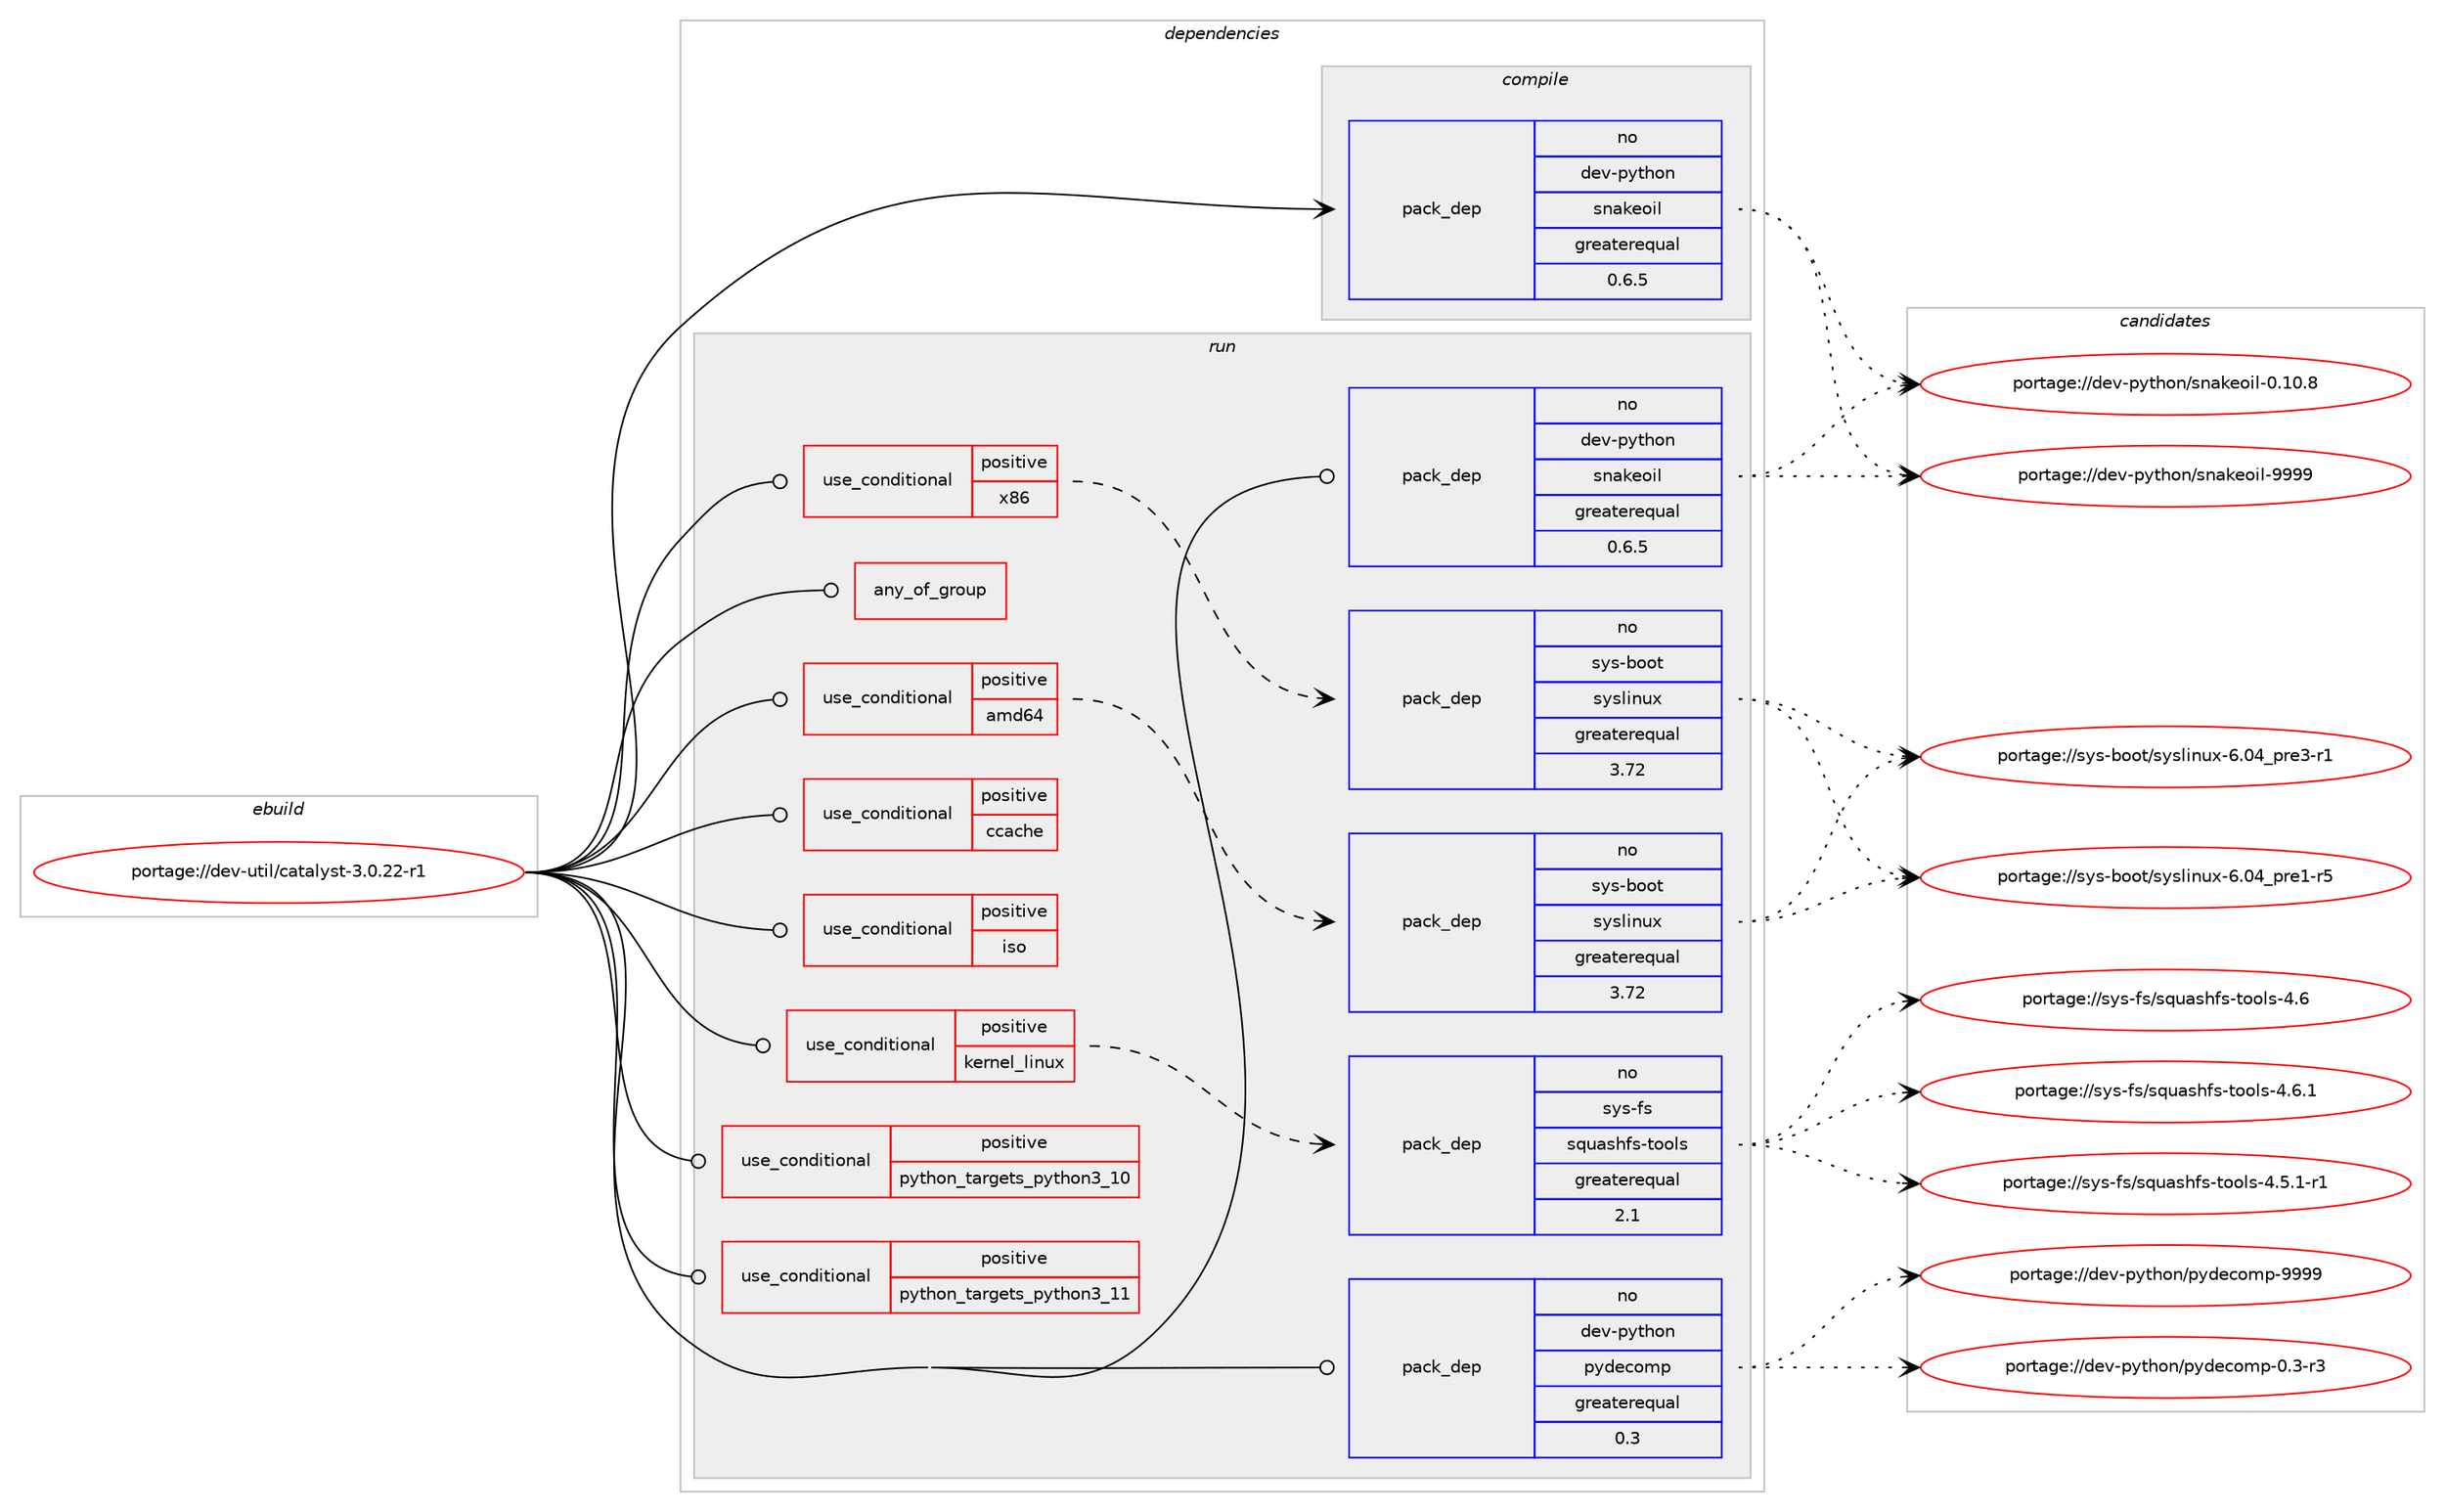 digraph prolog {

# *************
# Graph options
# *************

newrank=true;
concentrate=true;
compound=true;
graph [rankdir=LR,fontname=Helvetica,fontsize=10,ranksep=1.5];#, ranksep=2.5, nodesep=0.2];
edge  [arrowhead=vee];
node  [fontname=Helvetica,fontsize=10];

# **********
# The ebuild
# **********

subgraph cluster_leftcol {
color=gray;
rank=same;
label=<<i>ebuild</i>>;
id [label="portage://dev-util/catalyst-3.0.22-r1", color=red, width=4, href="../dev-util/catalyst-3.0.22-r1.svg"];
}

# ****************
# The dependencies
# ****************

subgraph cluster_midcol {
color=gray;
label=<<i>dependencies</i>>;
subgraph cluster_compile {
fillcolor="#eeeeee";
style=filled;
label=<<i>compile</i>>;
# *** BEGIN UNKNOWN DEPENDENCY TYPE (TODO) ***
# id -> package_dependency(portage://dev-util/catalyst-3.0.22-r1,install,no,app-text,asciidoc,none,[,,],[],[])
# *** END UNKNOWN DEPENDENCY TYPE (TODO) ***

# *** BEGIN UNKNOWN DEPENDENCY TYPE (TODO) ***
# id -> package_dependency(portage://dev-util/catalyst-3.0.22-r1,install,no,dev-python,fasteners,none,[,,],[],[use(optenable(python_targets_python3_10),negative),use(optenable(python_targets_python3_11),negative)])
# *** END UNKNOWN DEPENDENCY TYPE (TODO) ***

subgraph pack48926 {
dependency108313 [label=<<TABLE BORDER="0" CELLBORDER="1" CELLSPACING="0" CELLPADDING="4" WIDTH="220"><TR><TD ROWSPAN="6" CELLPADDING="30">pack_dep</TD></TR><TR><TD WIDTH="110">no</TD></TR><TR><TD>dev-python</TD></TR><TR><TD>snakeoil</TD></TR><TR><TD>greaterequal</TD></TR><TR><TD>0.6.5</TD></TR></TABLE>>, shape=none, color=blue];
}
id:e -> dependency108313:w [weight=20,style="solid",arrowhead="vee"];
}
subgraph cluster_compileandrun {
fillcolor="#eeeeee";
style=filled;
label=<<i>compile and run</i>>;
}
subgraph cluster_run {
fillcolor="#eeeeee";
style=filled;
label=<<i>run</i>>;
subgraph any1242 {
dependency108314 [label=<<TABLE BORDER="0" CELLBORDER="1" CELLSPACING="0" CELLPADDING="4"><TR><TD CELLPADDING="10">any_of_group</TD></TR></TABLE>>, shape=none, color=red];# *** BEGIN UNKNOWN DEPENDENCY TYPE (TODO) ***
# dependency108314 -> package_dependency(portage://dev-util/catalyst-3.0.22-r1,run,no,app-arch,tar,none,[,,],[],[use(enable(xattr),none)])
# *** END UNKNOWN DEPENDENCY TYPE (TODO) ***

# *** BEGIN UNKNOWN DEPENDENCY TYPE (TODO) ***
# dependency108314 -> package_dependency(portage://dev-util/catalyst-3.0.22-r1,run,no,app-arch,libarchive,none,[,,],[],[use(enable(xattr),none)])
# *** END UNKNOWN DEPENDENCY TYPE (TODO) ***

}
id:e -> dependency108314:w [weight=20,style="solid",arrowhead="odot"];
subgraph cond58003 {
dependency108315 [label=<<TABLE BORDER="0" CELLBORDER="1" CELLSPACING="0" CELLPADDING="4"><TR><TD ROWSPAN="3" CELLPADDING="10">use_conditional</TD></TR><TR><TD>positive</TD></TR><TR><TD>amd64</TD></TR></TABLE>>, shape=none, color=red];
subgraph pack48927 {
dependency108316 [label=<<TABLE BORDER="0" CELLBORDER="1" CELLSPACING="0" CELLPADDING="4" WIDTH="220"><TR><TD ROWSPAN="6" CELLPADDING="30">pack_dep</TD></TR><TR><TD WIDTH="110">no</TD></TR><TR><TD>sys-boot</TD></TR><TR><TD>syslinux</TD></TR><TR><TD>greaterequal</TD></TR><TR><TD>3.72</TD></TR></TABLE>>, shape=none, color=blue];
}
dependency108315:e -> dependency108316:w [weight=20,style="dashed",arrowhead="vee"];
}
id:e -> dependency108315:w [weight=20,style="solid",arrowhead="odot"];
subgraph cond58004 {
dependency108317 [label=<<TABLE BORDER="0" CELLBORDER="1" CELLSPACING="0" CELLPADDING="4"><TR><TD ROWSPAN="3" CELLPADDING="10">use_conditional</TD></TR><TR><TD>positive</TD></TR><TR><TD>ccache</TD></TR></TABLE>>, shape=none, color=red];
# *** BEGIN UNKNOWN DEPENDENCY TYPE (TODO) ***
# dependency108317 -> package_dependency(portage://dev-util/catalyst-3.0.22-r1,run,no,dev-util,ccache,none,[,,],[],[])
# *** END UNKNOWN DEPENDENCY TYPE (TODO) ***

}
id:e -> dependency108317:w [weight=20,style="solid",arrowhead="odot"];
subgraph cond58005 {
dependency108318 [label=<<TABLE BORDER="0" CELLBORDER="1" CELLSPACING="0" CELLPADDING="4"><TR><TD ROWSPAN="3" CELLPADDING="10">use_conditional</TD></TR><TR><TD>positive</TD></TR><TR><TD>iso</TD></TR></TABLE>>, shape=none, color=red];
# *** BEGIN UNKNOWN DEPENDENCY TYPE (TODO) ***
# dependency108318 -> package_dependency(portage://dev-util/catalyst-3.0.22-r1,run,no,app-cdr,cdrtools,none,[,,],[],[])
# *** END UNKNOWN DEPENDENCY TYPE (TODO) ***

}
id:e -> dependency108318:w [weight=20,style="solid",arrowhead="odot"];
subgraph cond58006 {
dependency108319 [label=<<TABLE BORDER="0" CELLBORDER="1" CELLSPACING="0" CELLPADDING="4"><TR><TD ROWSPAN="3" CELLPADDING="10">use_conditional</TD></TR><TR><TD>positive</TD></TR><TR><TD>kernel_linux</TD></TR></TABLE>>, shape=none, color=red];
# *** BEGIN UNKNOWN DEPENDENCY TYPE (TODO) ***
# dependency108319 -> package_dependency(portage://dev-util/catalyst-3.0.22-r1,run,no,app-misc,zisofs-tools,none,[,,],[],[])
# *** END UNKNOWN DEPENDENCY TYPE (TODO) ***

subgraph pack48928 {
dependency108320 [label=<<TABLE BORDER="0" CELLBORDER="1" CELLSPACING="0" CELLPADDING="4" WIDTH="220"><TR><TD ROWSPAN="6" CELLPADDING="30">pack_dep</TD></TR><TR><TD WIDTH="110">no</TD></TR><TR><TD>sys-fs</TD></TR><TR><TD>squashfs-tools</TD></TR><TR><TD>greaterequal</TD></TR><TR><TD>2.1</TD></TR></TABLE>>, shape=none, color=blue];
}
dependency108319:e -> dependency108320:w [weight=20,style="dashed",arrowhead="vee"];
}
id:e -> dependency108319:w [weight=20,style="solid",arrowhead="odot"];
subgraph cond58007 {
dependency108321 [label=<<TABLE BORDER="0" CELLBORDER="1" CELLSPACING="0" CELLPADDING="4"><TR><TD ROWSPAN="3" CELLPADDING="10">use_conditional</TD></TR><TR><TD>positive</TD></TR><TR><TD>python_targets_python3_10</TD></TR></TABLE>>, shape=none, color=red];
# *** BEGIN UNKNOWN DEPENDENCY TYPE (TODO) ***
# dependency108321 -> package_dependency(portage://dev-util/catalyst-3.0.22-r1,run,no,dev-lang,python,none,[,,],[slot(3.10)],[])
# *** END UNKNOWN DEPENDENCY TYPE (TODO) ***

}
id:e -> dependency108321:w [weight=20,style="solid",arrowhead="odot"];
subgraph cond58008 {
dependency108322 [label=<<TABLE BORDER="0" CELLBORDER="1" CELLSPACING="0" CELLPADDING="4"><TR><TD ROWSPAN="3" CELLPADDING="10">use_conditional</TD></TR><TR><TD>positive</TD></TR><TR><TD>python_targets_python3_11</TD></TR></TABLE>>, shape=none, color=red];
# *** BEGIN UNKNOWN DEPENDENCY TYPE (TODO) ***
# dependency108322 -> package_dependency(portage://dev-util/catalyst-3.0.22-r1,run,no,dev-lang,python,none,[,,],[slot(3.11)],[])
# *** END UNKNOWN DEPENDENCY TYPE (TODO) ***

}
id:e -> dependency108322:w [weight=20,style="solid",arrowhead="odot"];
subgraph cond58009 {
dependency108323 [label=<<TABLE BORDER="0" CELLBORDER="1" CELLSPACING="0" CELLPADDING="4"><TR><TD ROWSPAN="3" CELLPADDING="10">use_conditional</TD></TR><TR><TD>positive</TD></TR><TR><TD>x86</TD></TR></TABLE>>, shape=none, color=red];
subgraph pack48929 {
dependency108324 [label=<<TABLE BORDER="0" CELLBORDER="1" CELLSPACING="0" CELLPADDING="4" WIDTH="220"><TR><TD ROWSPAN="6" CELLPADDING="30">pack_dep</TD></TR><TR><TD WIDTH="110">no</TD></TR><TR><TD>sys-boot</TD></TR><TR><TD>syslinux</TD></TR><TR><TD>greaterequal</TD></TR><TR><TD>3.72</TD></TR></TABLE>>, shape=none, color=blue];
}
dependency108323:e -> dependency108324:w [weight=20,style="dashed",arrowhead="vee"];
}
id:e -> dependency108323:w [weight=20,style="solid",arrowhead="odot"];
# *** BEGIN UNKNOWN DEPENDENCY TYPE (TODO) ***
# id -> package_dependency(portage://dev-util/catalyst-3.0.22-r1,run,no,app-arch,lbzip2,none,[,,],[],[])
# *** END UNKNOWN DEPENDENCY TYPE (TODO) ***

# *** BEGIN UNKNOWN DEPENDENCY TYPE (TODO) ***
# id -> package_dependency(portage://dev-util/catalyst-3.0.22-r1,run,no,app-crypt,shash,none,[,,],[],[])
# *** END UNKNOWN DEPENDENCY TYPE (TODO) ***

# *** BEGIN UNKNOWN DEPENDENCY TYPE (TODO) ***
# id -> package_dependency(portage://dev-util/catalyst-3.0.22-r1,run,no,dev-python,fasteners,none,[,,],[],[use(optenable(python_targets_python3_10),negative),use(optenable(python_targets_python3_11),negative)])
# *** END UNKNOWN DEPENDENCY TYPE (TODO) ***

subgraph pack48930 {
dependency108325 [label=<<TABLE BORDER="0" CELLBORDER="1" CELLSPACING="0" CELLPADDING="4" WIDTH="220"><TR><TD ROWSPAN="6" CELLPADDING="30">pack_dep</TD></TR><TR><TD WIDTH="110">no</TD></TR><TR><TD>dev-python</TD></TR><TR><TD>pydecomp</TD></TR><TR><TD>greaterequal</TD></TR><TR><TD>0.3</TD></TR></TABLE>>, shape=none, color=blue];
}
id:e -> dependency108325:w [weight=20,style="solid",arrowhead="odot"];
subgraph pack48931 {
dependency108326 [label=<<TABLE BORDER="0" CELLBORDER="1" CELLSPACING="0" CELLPADDING="4" WIDTH="220"><TR><TD ROWSPAN="6" CELLPADDING="30">pack_dep</TD></TR><TR><TD WIDTH="110">no</TD></TR><TR><TD>dev-python</TD></TR><TR><TD>snakeoil</TD></TR><TR><TD>greaterequal</TD></TR><TR><TD>0.6.5</TD></TR></TABLE>>, shape=none, color=blue];
}
id:e -> dependency108326:w [weight=20,style="solid",arrowhead="odot"];
# *** BEGIN UNKNOWN DEPENDENCY TYPE (TODO) ***
# id -> package_dependency(portage://dev-util/catalyst-3.0.22-r1,run,no,sys-fs,dosfstools,none,[,,],[],[])
# *** END UNKNOWN DEPENDENCY TYPE (TODO) ***

}
}

# **************
# The candidates
# **************

subgraph cluster_choices {
rank=same;
color=gray;
label=<<i>candidates</i>>;

subgraph choice48926 {
color=black;
nodesep=1;
choice10010111845112121116104111110471151109710710111110510845484649484656 [label="portage://dev-python/snakeoil-0.10.8", color=red, width=4,href="../dev-python/snakeoil-0.10.8.svg"];
choice1001011184511212111610411111047115110971071011111051084557575757 [label="portage://dev-python/snakeoil-9999", color=red, width=4,href="../dev-python/snakeoil-9999.svg"];
dependency108313:e -> choice10010111845112121116104111110471151109710710111110510845484649484656:w [style=dotted,weight="100"];
dependency108313:e -> choice1001011184511212111610411111047115110971071011111051084557575757:w [style=dotted,weight="100"];
}
subgraph choice48927 {
color=black;
nodesep=1;
choice115121115459811111111647115121115108105110117120455446485295112114101494511453 [label="portage://sys-boot/syslinux-6.04_pre1-r5", color=red, width=4,href="../sys-boot/syslinux-6.04_pre1-r5.svg"];
choice115121115459811111111647115121115108105110117120455446485295112114101514511449 [label="portage://sys-boot/syslinux-6.04_pre3-r1", color=red, width=4,href="../sys-boot/syslinux-6.04_pre3-r1.svg"];
dependency108316:e -> choice115121115459811111111647115121115108105110117120455446485295112114101494511453:w [style=dotted,weight="100"];
dependency108316:e -> choice115121115459811111111647115121115108105110117120455446485295112114101514511449:w [style=dotted,weight="100"];
}
subgraph choice48928 {
color=black;
nodesep=1;
choice115121115451021154711511311797115104102115451161111111081154552465346494511449 [label="portage://sys-fs/squashfs-tools-4.5.1-r1", color=red, width=4,href="../sys-fs/squashfs-tools-4.5.1-r1.svg"];
choice1151211154510211547115113117971151041021154511611111110811545524654 [label="portage://sys-fs/squashfs-tools-4.6", color=red, width=4,href="../sys-fs/squashfs-tools-4.6.svg"];
choice11512111545102115471151131179711510410211545116111111108115455246544649 [label="portage://sys-fs/squashfs-tools-4.6.1", color=red, width=4,href="../sys-fs/squashfs-tools-4.6.1.svg"];
dependency108320:e -> choice115121115451021154711511311797115104102115451161111111081154552465346494511449:w [style=dotted,weight="100"];
dependency108320:e -> choice1151211154510211547115113117971151041021154511611111110811545524654:w [style=dotted,weight="100"];
dependency108320:e -> choice11512111545102115471151131179711510410211545116111111108115455246544649:w [style=dotted,weight="100"];
}
subgraph choice48929 {
color=black;
nodesep=1;
choice115121115459811111111647115121115108105110117120455446485295112114101494511453 [label="portage://sys-boot/syslinux-6.04_pre1-r5", color=red, width=4,href="../sys-boot/syslinux-6.04_pre1-r5.svg"];
choice115121115459811111111647115121115108105110117120455446485295112114101514511449 [label="portage://sys-boot/syslinux-6.04_pre3-r1", color=red, width=4,href="../sys-boot/syslinux-6.04_pre3-r1.svg"];
dependency108324:e -> choice115121115459811111111647115121115108105110117120455446485295112114101494511453:w [style=dotted,weight="100"];
dependency108324:e -> choice115121115459811111111647115121115108105110117120455446485295112114101514511449:w [style=dotted,weight="100"];
}
subgraph choice48930 {
color=black;
nodesep=1;
choice100101118451121211161041111104711212110010199111109112454846514511451 [label="portage://dev-python/pydecomp-0.3-r3", color=red, width=4,href="../dev-python/pydecomp-0.3-r3.svg"];
choice1001011184511212111610411111047112121100101991111091124557575757 [label="portage://dev-python/pydecomp-9999", color=red, width=4,href="../dev-python/pydecomp-9999.svg"];
dependency108325:e -> choice100101118451121211161041111104711212110010199111109112454846514511451:w [style=dotted,weight="100"];
dependency108325:e -> choice1001011184511212111610411111047112121100101991111091124557575757:w [style=dotted,weight="100"];
}
subgraph choice48931 {
color=black;
nodesep=1;
choice10010111845112121116104111110471151109710710111110510845484649484656 [label="portage://dev-python/snakeoil-0.10.8", color=red, width=4,href="../dev-python/snakeoil-0.10.8.svg"];
choice1001011184511212111610411111047115110971071011111051084557575757 [label="portage://dev-python/snakeoil-9999", color=red, width=4,href="../dev-python/snakeoil-9999.svg"];
dependency108326:e -> choice10010111845112121116104111110471151109710710111110510845484649484656:w [style=dotted,weight="100"];
dependency108326:e -> choice1001011184511212111610411111047115110971071011111051084557575757:w [style=dotted,weight="100"];
}
}

}
